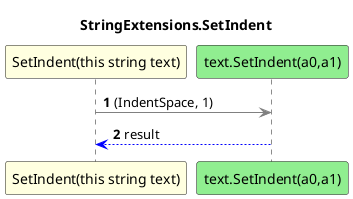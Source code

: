@startuml StringExtensions.SetIndent
title StringExtensions.SetIndent
participant "SetIndent(this string text)" as SetIndent_p0 #LightYellow
participant "text.SetIndent(a0,a1)" as text_SetIndent_a0_a1 #LightGreen
autonumber
SetIndent_p0 -[#grey]> text_SetIndent_a0_a1 : (IndentSpace, 1)
text_SetIndent_a0_a1 -[#blue]-> SetIndent_p0 : result
@enduml
